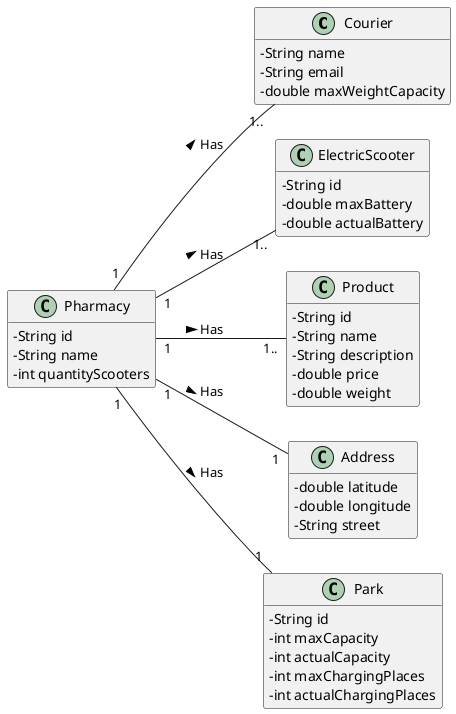 @startuml
skinparam classAttributeIconSize 0
hide methods
left to right direction


class Courier {
  -String name
  -String email
  -double maxWeightCapacity
}

class Pharmacy {
  -String id
  -String name
  -int quantityScooters
  }

class ElectricScooter {
  -String id
  -double maxBattery
  -double actualBattery
  }

class Product {
  -String id
  -String name
  -String description
  -double price
  -double weight
}

class Address {
  -double latitude
  -double longitude
  -String street
}


class Park {
  -String id
  -int maxCapacity
  -int actualCapacity
  -int maxChargingPlaces
  -int actualChargingPlaces
}

Pharmacy "1" -- "1" Park: Has >
Pharmacy "1" -- "1.." Product: Has >
Pharmacy "1" -- "1.." Courier: Has >
Pharmacy "1" -- "1" Address: Has >
Pharmacy "1" -- "1.." ElectricScooter: Has >


@enduml